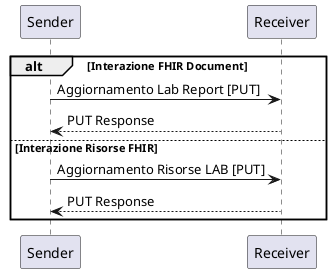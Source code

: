 @startuml
alt Interazione FHIR Document
Sender -> Receiver: Aggiornamento Lab Report [PUT]
Receiver --> Sender: PUT Response
else Interazione Risorse FHIR
Sender -> Receiver: Aggiornamento Risorse LAB [PUT]
Receiver --> Sender: PUT Response
end
@enduml
